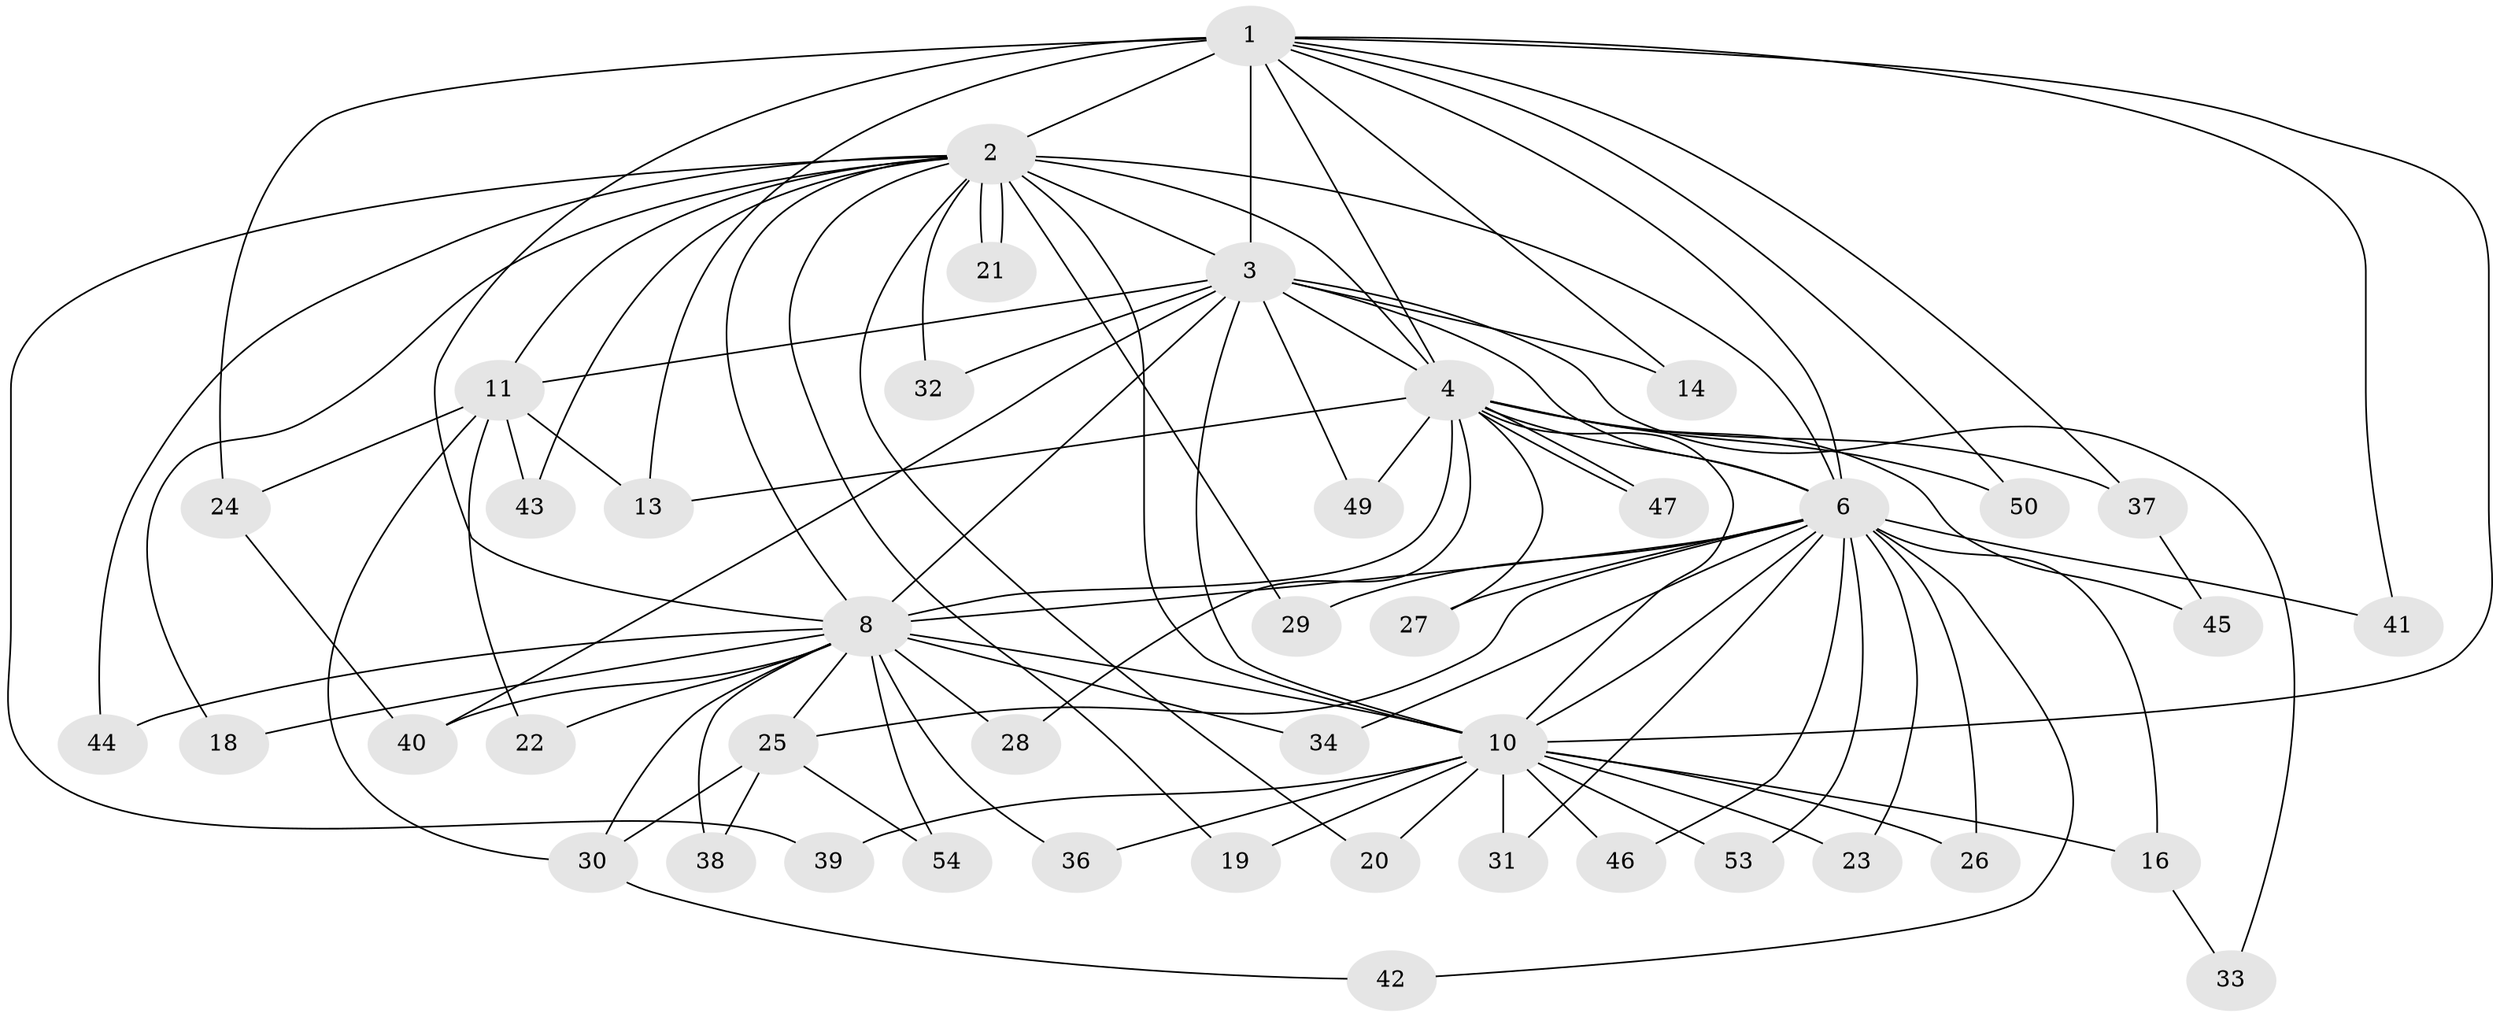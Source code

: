 // original degree distribution, {11: 0.018518518518518517, 22: 0.018518518518518517, 13: 0.037037037037037035, 15: 0.018518518518518517, 21: 0.037037037037037035, 12: 0.037037037037037035, 17: 0.018518518518518517, 8: 0.018518518518518517, 3: 0.12962962962962962, 2: 0.6111111111111112, 5: 0.037037037037037035, 4: 0.018518518518518517}
// Generated by graph-tools (version 1.1) at 2025/41/03/06/25 10:41:34]
// undirected, 44 vertices, 98 edges
graph export_dot {
graph [start="1"]
  node [color=gray90,style=filled];
  1 [super="+5"];
  2 [super="+12"];
  3 [super="+7"];
  4 [super="+17"];
  6 [super="+35"];
  8 [super="+9"];
  10 [super="+48"];
  11 [super="+15"];
  13;
  14;
  16;
  18;
  19;
  20;
  21;
  22;
  23;
  24;
  25;
  26;
  27;
  28;
  29;
  30 [super="+51"];
  31;
  32;
  33;
  34;
  36;
  37;
  38;
  39;
  40 [super="+52"];
  41;
  42;
  43;
  44;
  45;
  46;
  47;
  49;
  50;
  53;
  54;
  1 -- 2 [weight=2];
  1 -- 3 [weight=4];
  1 -- 4 [weight=2];
  1 -- 6 [weight=2];
  1 -- 8 [weight=4];
  1 -- 10 [weight=2];
  1 -- 13;
  1 -- 14;
  1 -- 37;
  1 -- 41;
  1 -- 50;
  1 -- 24;
  2 -- 3 [weight=2];
  2 -- 4;
  2 -- 6;
  2 -- 8 [weight=2];
  2 -- 10 [weight=2];
  2 -- 18;
  2 -- 19;
  2 -- 20;
  2 -- 21;
  2 -- 21;
  2 -- 29;
  2 -- 39;
  2 -- 43;
  2 -- 44;
  2 -- 32;
  2 -- 11;
  3 -- 4 [weight=2];
  3 -- 6 [weight=2];
  3 -- 8 [weight=4];
  3 -- 10 [weight=2];
  3 -- 11 [weight=2];
  3 -- 14;
  3 -- 33;
  3 -- 49;
  3 -- 32;
  3 -- 40;
  4 -- 6;
  4 -- 8 [weight=2];
  4 -- 10;
  4 -- 28;
  4 -- 37;
  4 -- 47;
  4 -- 47;
  4 -- 49;
  4 -- 50;
  4 -- 45;
  4 -- 27;
  4 -- 13;
  6 -- 8 [weight=2];
  6 -- 10 [weight=2];
  6 -- 16;
  6 -- 23;
  6 -- 25;
  6 -- 26;
  6 -- 27;
  6 -- 29;
  6 -- 31;
  6 -- 34;
  6 -- 41;
  6 -- 42;
  6 -- 46;
  6 -- 53;
  8 -- 10 [weight=2];
  8 -- 28;
  8 -- 36;
  8 -- 54;
  8 -- 34;
  8 -- 38;
  8 -- 44;
  8 -- 18;
  8 -- 22;
  8 -- 25;
  8 -- 30;
  8 -- 40;
  10 -- 16;
  10 -- 19;
  10 -- 20;
  10 -- 23;
  10 -- 26;
  10 -- 31;
  10 -- 36;
  10 -- 39;
  10 -- 46;
  10 -- 53;
  11 -- 13;
  11 -- 22;
  11 -- 24;
  11 -- 43;
  11 -- 30;
  16 -- 33;
  24 -- 40;
  25 -- 30;
  25 -- 38;
  25 -- 54;
  30 -- 42;
  37 -- 45;
}
